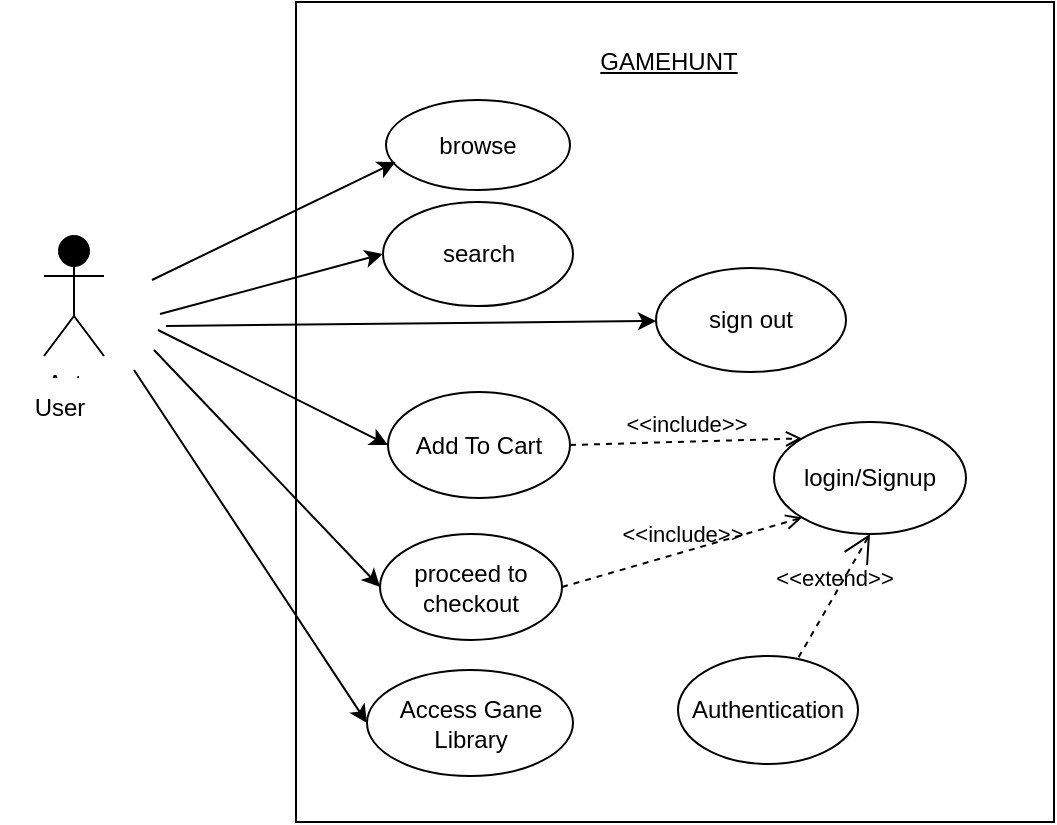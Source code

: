 <mxfile>
    <diagram id="iVvR3b-QJikOSJXZu33a" name="Page-1">
        <mxGraphModel dx="851" dy="563" grid="0" gridSize="10" guides="1" tooltips="1" connect="1" arrows="1" fold="1" page="1" pageScale="1" pageWidth="827" pageHeight="1169" background="#ffffff" math="0" shadow="0">
            <root>
                <mxCell id="0"/>
                <mxCell id="1" parent="0"/>
                <mxCell id="2" value="Actor" style="shape=umlActor;verticalLabelPosition=bottom;verticalAlign=top;html=1;outlineConnect=0;fillColor=#000000;strokeColor=#000000;" vertex="1" parent="1">
                    <mxGeometry x="170" y="348" width="30" height="60" as="geometry"/>
                </mxCell>
                <mxCell id="3" value="User" style="text;html=1;strokeColor=none;fillColor=default;align=center;verticalAlign=middle;whiteSpace=wrap;rounded=0;" vertex="1" parent="1">
                    <mxGeometry x="148" y="419" width="60" height="30" as="geometry"/>
                </mxCell>
                <mxCell id="6" value="" style="rounded=0;whiteSpace=wrap;html=1;strokeColor=#000000;fillColor=#FFFFFF;" vertex="1" parent="1">
                    <mxGeometry x="296" y="231" width="379" height="410" as="geometry"/>
                </mxCell>
                <mxCell id="8" value="&lt;font color=&quot;#000000&quot;&gt;&lt;u&gt;GAMEHUNT&lt;/u&gt;&lt;/font&gt;" style="text;html=1;strokeColor=none;fillColor=none;align=center;verticalAlign=middle;whiteSpace=wrap;rounded=0;" vertex="1" parent="1">
                    <mxGeometry x="430" y="241" width="105" height="39" as="geometry"/>
                </mxCell>
                <mxCell id="9" value="browse" style="ellipse;whiteSpace=wrap;html=1;strokeColor=#000000;fontColor=#000000;fillColor=#FFFFFF;" vertex="1" parent="1">
                    <mxGeometry x="341" y="280" width="92" height="45" as="geometry"/>
                </mxCell>
                <mxCell id="10" value="search" style="ellipse;whiteSpace=wrap;html=1;strokeColor=#000000;fontColor=#000000;fillColor=#FFFFFF;" vertex="1" parent="1">
                    <mxGeometry x="339.5" y="331" width="95" height="52" as="geometry"/>
                </mxCell>
                <mxCell id="11" value="Add To Cart" style="ellipse;whiteSpace=wrap;html=1;strokeColor=#000000;fontColor=#000000;fillColor=#FFFFFF;" vertex="1" parent="1">
                    <mxGeometry x="342" y="426" width="91" height="53" as="geometry"/>
                </mxCell>
                <mxCell id="12" value="proceed to checkout" style="ellipse;whiteSpace=wrap;html=1;strokeColor=#000000;fontColor=#000000;fillColor=#FFFFFF;" vertex="1" parent="1">
                    <mxGeometry x="338" y="497" width="91" height="53" as="geometry"/>
                </mxCell>
                <mxCell id="13" value="login/Signup" style="ellipse;whiteSpace=wrap;html=1;strokeColor=#000000;fontColor=#000000;fillColor=#FFFFFF;" vertex="1" parent="1">
                    <mxGeometry x="535" y="441" width="96" height="56" as="geometry"/>
                </mxCell>
                <mxCell id="14" value="&amp;lt;&amp;lt;include&amp;gt;&amp;gt;" style="html=1;verticalAlign=bottom;labelBackgroundColor=none;endArrow=open;endFill=0;dashed=1;fontColor=#000000;entryX=0;entryY=0;entryDx=0;entryDy=0;exitX=1;exitY=0.5;exitDx=0;exitDy=0;strokeColor=#000000;" edge="1" parent="1" source="11" target="13">
                    <mxGeometry width="160" relative="1" as="geometry">
                        <mxPoint x="363" y="432" as="sourcePoint"/>
                        <mxPoint x="523" y="432" as="targetPoint"/>
                    </mxGeometry>
                </mxCell>
                <mxCell id="15" value="&amp;lt;&amp;lt;include&amp;gt;&amp;gt;" style="html=1;verticalAlign=bottom;labelBackgroundColor=none;endArrow=open;endFill=0;dashed=1;fontColor=#000000;entryX=0;entryY=1;entryDx=0;entryDy=0;exitX=1;exitY=0.5;exitDx=0;exitDy=0;strokeColor=#000000;" edge="1" parent="1" source="12" target="13">
                    <mxGeometry width="160" relative="1" as="geometry">
                        <mxPoint x="439" y="452.5" as="sourcePoint"/>
                        <mxPoint x="559.059" y="459.201" as="targetPoint"/>
                    </mxGeometry>
                </mxCell>
                <mxCell id="16" value="" style="endArrow=classic;html=1;strokeColor=#000000;fontColor=#000000;entryX=0.052;entryY=0.689;entryDx=0;entryDy=0;entryPerimeter=0;" edge="1" parent="1" target="9">
                    <mxGeometry width="50" height="50" relative="1" as="geometry">
                        <mxPoint x="224" y="370" as="sourcePoint"/>
                        <mxPoint x="468" y="407" as="targetPoint"/>
                    </mxGeometry>
                </mxCell>
                <mxCell id="17" value="" style="endArrow=classic;html=1;strokeColor=#000000;fontColor=#000000;entryX=0;entryY=0.5;entryDx=0;entryDy=0;" edge="1" parent="1" target="10">
                    <mxGeometry width="50" height="50" relative="1" as="geometry">
                        <mxPoint x="228" y="387" as="sourcePoint"/>
                        <mxPoint x="355.784" y="330.005" as="targetPoint"/>
                    </mxGeometry>
                </mxCell>
                <mxCell id="18" value="" style="endArrow=classic;html=1;strokeColor=#000000;fontColor=#000000;entryX=0;entryY=0.5;entryDx=0;entryDy=0;" edge="1" parent="1" target="11">
                    <mxGeometry width="50" height="50" relative="1" as="geometry">
                        <mxPoint x="227" y="395" as="sourcePoint"/>
                        <mxPoint x="348" y="388" as="targetPoint"/>
                    </mxGeometry>
                </mxCell>
                <mxCell id="19" value="" style="endArrow=classic;html=1;strokeColor=#000000;fontColor=#000000;entryX=0;entryY=0.5;entryDx=0;entryDy=0;" edge="1" parent="1" target="12">
                    <mxGeometry width="50" height="50" relative="1" as="geometry">
                        <mxPoint x="225" y="405" as="sourcePoint"/>
                        <mxPoint x="348" y="452.5" as="targetPoint"/>
                    </mxGeometry>
                </mxCell>
                <mxCell id="20" value="Access Gane Library" style="ellipse;whiteSpace=wrap;html=1;strokeColor=#000000;fontColor=#000000;fillColor=#FFFFFF;" vertex="1" parent="1">
                    <mxGeometry x="331.5" y="565" width="103" height="53" as="geometry"/>
                </mxCell>
                <mxCell id="21" value="" style="endArrow=classic;html=1;strokeColor=#000000;fontColor=#000000;entryX=0;entryY=0.5;entryDx=0;entryDy=0;" edge="1" parent="1" target="20">
                    <mxGeometry width="50" height="50" relative="1" as="geometry">
                        <mxPoint x="215" y="415" as="sourcePoint"/>
                        <mxPoint x="348" y="520.5" as="targetPoint"/>
                    </mxGeometry>
                </mxCell>
                <mxCell id="22" value="" style="endArrow=classic;html=1;strokeColor=#000000;fontColor=#000000;" edge="1" parent="1" target="23">
                    <mxGeometry width="50" height="50" relative="1" as="geometry">
                        <mxPoint x="231" y="393" as="sourcePoint"/>
                        <mxPoint x="203" y="469" as="targetPoint"/>
                    </mxGeometry>
                </mxCell>
                <mxCell id="23" value="sign out" style="ellipse;whiteSpace=wrap;html=1;strokeColor=#000000;fontColor=#000000;fillColor=#FFFFFF;" vertex="1" parent="1">
                    <mxGeometry x="476" y="364" width="95" height="52" as="geometry"/>
                </mxCell>
                <mxCell id="24" value="&amp;lt;&amp;lt;extend&amp;gt;&amp;gt;" style="edgeStyle=none;html=1;startArrow=open;endArrow=none;startSize=12;verticalAlign=bottom;dashed=1;labelBackgroundColor=none;strokeColor=#000000;fontColor=#000000;exitX=0.5;exitY=1;exitDx=0;exitDy=0;" edge="1" parent="1" source="13" target="25">
                    <mxGeometry width="160" relative="1" as="geometry">
                        <mxPoint x="363" y="424" as="sourcePoint"/>
                        <mxPoint x="523" y="424" as="targetPoint"/>
                    </mxGeometry>
                </mxCell>
                <mxCell id="25" value="Authentication" style="ellipse;whiteSpace=wrap;html=1;strokeColor=#000000;fontColor=#000000;fillColor=#FFFFFF;" vertex="1" parent="1">
                    <mxGeometry x="487" y="558" width="90" height="54" as="geometry"/>
                </mxCell>
            </root>
        </mxGraphModel>
    </diagram>
</mxfile>